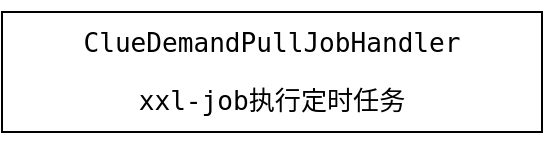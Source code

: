<mxfile version="15.7.4" type="github">
  <diagram id="UeLceDq5GZnAgyrlyKgJ" name="Page-1">
    <mxGraphModel dx="884" dy="589" grid="1" gridSize="10" guides="1" tooltips="1" connect="1" arrows="1" fold="1" page="1" pageScale="1" pageWidth="827" pageHeight="1169" math="0" shadow="0">
      <root>
        <mxCell id="0" />
        <mxCell id="1" parent="0" />
        <mxCell id="HXvhfLutWoaemwnJysyT-1" value="&lt;pre style=&quot;background-color: #ffffff ; color: #080808 ; font-family: &amp;#34;jetbrains mono&amp;#34; , monospace ; font-size: 9.8pt&quot;&gt;&lt;span style=&quot;color: #000000&quot;&gt;ClueDemandPullJobHandler&lt;/span&gt;&lt;/pre&gt;&lt;pre style=&quot;background-color: #ffffff ; color: #080808 ; font-family: &amp;#34;jetbrains mono&amp;#34; , monospace ; font-size: 9.8pt&quot;&gt;&lt;span style=&quot;color: #000000&quot;&gt;xxl-job执行定时任务&lt;/span&gt;&lt;/pre&gt;" style="rounded=0;whiteSpace=wrap;html=1;" vertex="1" parent="1">
          <mxGeometry x="170" y="60" width="270" height="60" as="geometry" />
        </mxCell>
      </root>
    </mxGraphModel>
  </diagram>
</mxfile>
